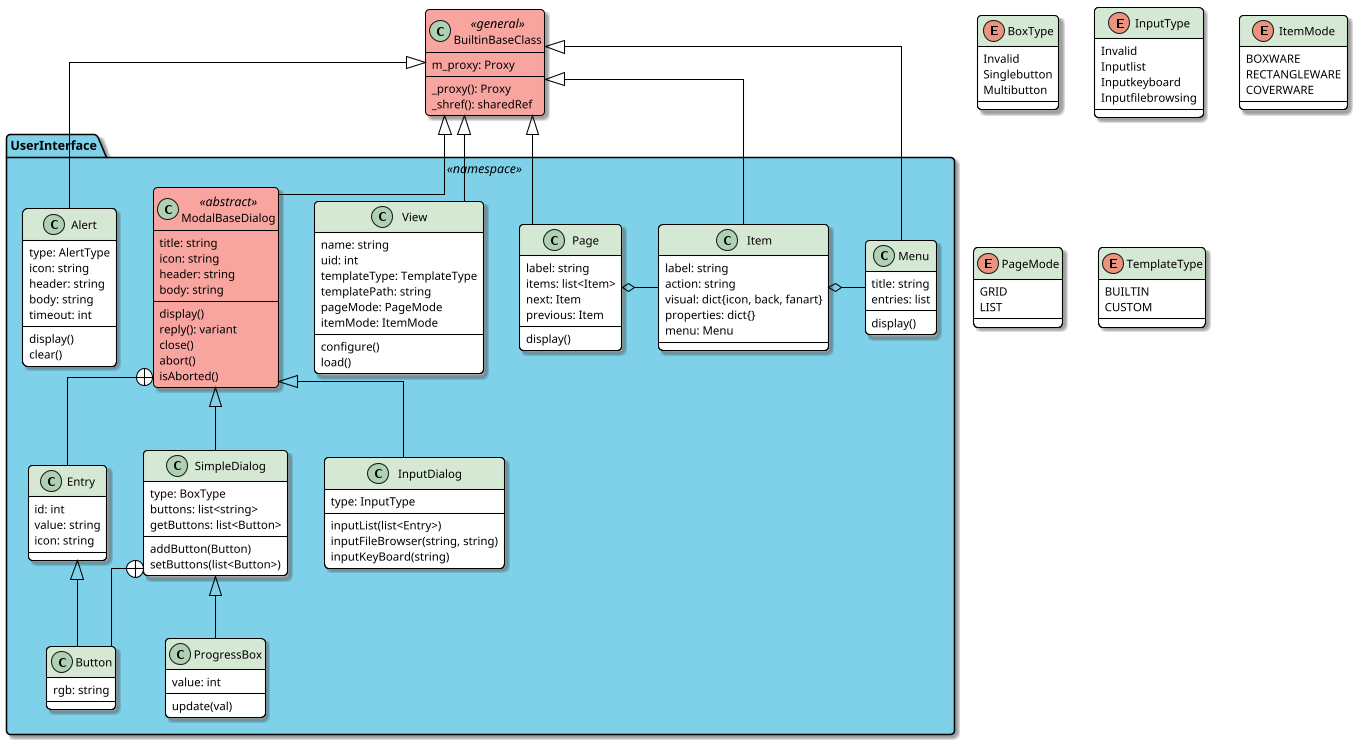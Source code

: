 @startuml
skinparam defaultFontSize       12
skinparam dpi                   100
skinparam shadowing             true
skinparam roundcorner           8
skinparam ParticipantPadding    40
skinparam BoxPadding            40
skinparam ArrowColor            #000000
skinparam Linetype              ortho

skinparam Class {
    FontColor #000000
    BorderColor #000000
    BackgroundColor #FFFFFF
    HeaderBackgroundColor #d5e8d4
    StereotypeFontColor #000000
    BorderThickness 1
    AttributeFontColor #000000
    AttributeFontSize 11
}

class BuiltinBaseClass  << general >> #F9A59F {
    m_proxy: Proxy
    _proxy(): Proxy
    _shref(): sharedRef
}
' note left of BuiltinBaseClass
'   This is the base class of all builtin 
'   python classes.
' end note

namespace UserInterface << namespace >> #7ED1E9 {

    class View {
        name: string
        uid: int
        templateType: TemplateType
        templatePath: string
        pageMode: PageMode
        itemMode: ItemMode
        configure()
        load()
    }

    class Page {
        label: string
        items: list<Item>
        next: Item
        previous: Item
        display()
    }

    class Item {
        label: string
        action: string
        visual: dict{icon, back, fanart}
        properties: dict{}
        menu: Menu
    }

    class ModalBaseDialog << abstract >> #F9A59F {
        title: string
        icon: string
        header: string
        body: string
        display()
        reply(): variant
        close()
        abort()
        isAborted()
    }

    class Entry {
        id: int
        value: string
        icon: string
    }

    class Button {
        rgb: string
    }

    class SimpleDialog {
        type: BoxType
        buttons: list<string>
        addButton(Button)
        setButtons(list<Button>)
        getButtons: list<Button>
    }

    class InputDialog {
        type: InputType
        inputList(list<Entry>)
        inputFileBrowser(string, string)
        inputKeyBoard(string)
    }

    class ProgressBox {
        value: int
        update(val)
    }

    class Menu {
        title: string
        entries: list
        display()
    }

    class Alert {
        type: AlertType
        icon: string
        header: string
        body: string
        timeout: int
        display()
        clear()
    }

    Page o-right- Item
    Item o-right- Menu
    ModalBaseDialog +-- Entry
    Entry <|-- Button
    ModalBaseDialog <|-- SimpleDialog
    ModalBaseDialog <|-- InputDialog
    SimpleDialog <|-- ProgressBox
    SimpleDialog +-- Button


}
enum BoxType {
    Invalid
    Singlebutton
    Multibutton
}

enum InputType {
    Invalid
    Inputlist
    Inputkeyboard
    Inputfilebrowsing
}

enum ItemMode {
    BOXWARE
    RECTANGLEWARE
    COVERWARE
}
enum PageMode {
    GRID
    LIST
}
enum TemplateType {
    BUILTIN
    CUSTOM
}

' class Application {
'     version: string
'     path: string
'     displaySettings()
'     setSettings(key, value)
'     getSettings(key): string
'     getBasePath(): string
' }

' class MediaPlayer {

'     play()
'     stop()
'     pause()
'     seek(pos)
' }

' class AsyncAction {
'     execAction()
' }

BuiltinBaseClass <|-- UserInterface.Page
BuiltinBaseClass <|-- UserInterface.Item
BuiltinBaseClass <|-- UserInterface.Menu
BuiltinBaseClass <|-- UserInterface.ModalBaseDialog

BuiltinBaseClass <|-- UserInterface.Alert
BuiltinBaseClass <|-- UserInterface.View

@enduml